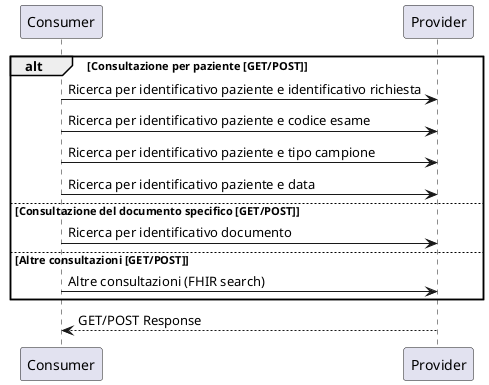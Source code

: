 @startuml
alt  Consultazione per paziente [GET/POST]
Consumer -> Provider: Ricerca per identificativo paziente e identificativo richiesta
Consumer -> Provider: Ricerca per identificativo paziente e codice esame 
Consumer -> Provider: Ricerca per identificativo paziente e tipo campione
Consumer -> Provider: Ricerca per identificativo paziente e data 

else  Consultazione del documento specifico [GET/POST]
Consumer -> Provider: Ricerca per identificativo documento

else Altre consultazioni [GET/POST]
Consumer -> Provider: Altre consultazioni (FHIR search)

end
Provider --> Consumer: GET/POST Response 
@enduml